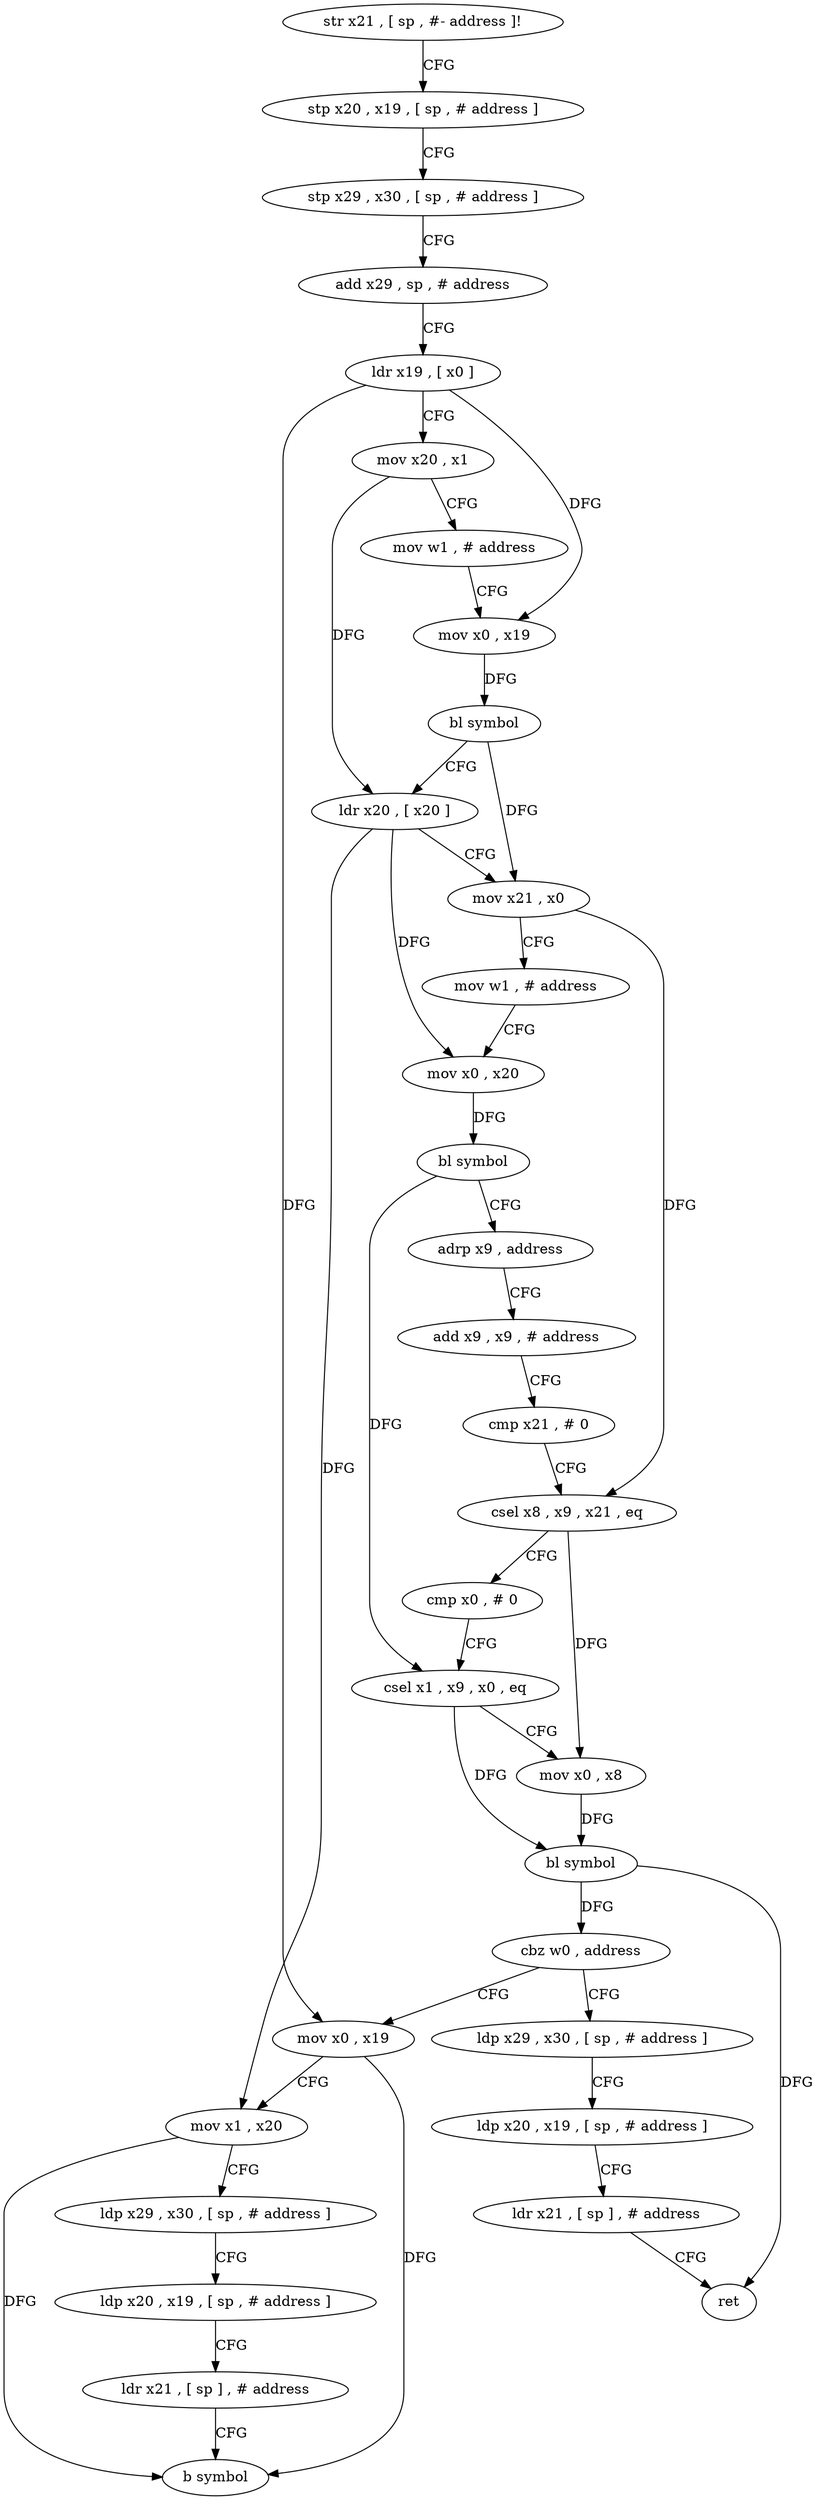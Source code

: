 digraph "func" {
"4232456" [label = "str x21 , [ sp , #- address ]!" ]
"4232460" [label = "stp x20 , x19 , [ sp , # address ]" ]
"4232464" [label = "stp x29 , x30 , [ sp , # address ]" ]
"4232468" [label = "add x29 , sp , # address" ]
"4232472" [label = "ldr x19 , [ x0 ]" ]
"4232476" [label = "mov x20 , x1" ]
"4232480" [label = "mov w1 , # address" ]
"4232484" [label = "mov x0 , x19" ]
"4232488" [label = "bl symbol" ]
"4232492" [label = "ldr x20 , [ x20 ]" ]
"4232496" [label = "mov x21 , x0" ]
"4232500" [label = "mov w1 , # address" ]
"4232504" [label = "mov x0 , x20" ]
"4232508" [label = "bl symbol" ]
"4232512" [label = "adrp x9 , address" ]
"4232516" [label = "add x9 , x9 , # address" ]
"4232520" [label = "cmp x21 , # 0" ]
"4232524" [label = "csel x8 , x9 , x21 , eq" ]
"4232528" [label = "cmp x0 , # 0" ]
"4232532" [label = "csel x1 , x9 , x0 , eq" ]
"4232536" [label = "mov x0 , x8" ]
"4232540" [label = "bl symbol" ]
"4232544" [label = "cbz w0 , address" ]
"4232564" [label = "mov x0 , x19" ]
"4232548" [label = "ldp x29 , x30 , [ sp , # address ]" ]
"4232568" [label = "mov x1 , x20" ]
"4232572" [label = "ldp x29 , x30 , [ sp , # address ]" ]
"4232576" [label = "ldp x20 , x19 , [ sp , # address ]" ]
"4232580" [label = "ldr x21 , [ sp ] , # address" ]
"4232584" [label = "b symbol" ]
"4232552" [label = "ldp x20 , x19 , [ sp , # address ]" ]
"4232556" [label = "ldr x21 , [ sp ] , # address" ]
"4232560" [label = "ret" ]
"4232456" -> "4232460" [ label = "CFG" ]
"4232460" -> "4232464" [ label = "CFG" ]
"4232464" -> "4232468" [ label = "CFG" ]
"4232468" -> "4232472" [ label = "CFG" ]
"4232472" -> "4232476" [ label = "CFG" ]
"4232472" -> "4232484" [ label = "DFG" ]
"4232472" -> "4232564" [ label = "DFG" ]
"4232476" -> "4232480" [ label = "CFG" ]
"4232476" -> "4232492" [ label = "DFG" ]
"4232480" -> "4232484" [ label = "CFG" ]
"4232484" -> "4232488" [ label = "DFG" ]
"4232488" -> "4232492" [ label = "CFG" ]
"4232488" -> "4232496" [ label = "DFG" ]
"4232492" -> "4232496" [ label = "CFG" ]
"4232492" -> "4232504" [ label = "DFG" ]
"4232492" -> "4232568" [ label = "DFG" ]
"4232496" -> "4232500" [ label = "CFG" ]
"4232496" -> "4232524" [ label = "DFG" ]
"4232500" -> "4232504" [ label = "CFG" ]
"4232504" -> "4232508" [ label = "DFG" ]
"4232508" -> "4232512" [ label = "CFG" ]
"4232508" -> "4232532" [ label = "DFG" ]
"4232512" -> "4232516" [ label = "CFG" ]
"4232516" -> "4232520" [ label = "CFG" ]
"4232520" -> "4232524" [ label = "CFG" ]
"4232524" -> "4232528" [ label = "CFG" ]
"4232524" -> "4232536" [ label = "DFG" ]
"4232528" -> "4232532" [ label = "CFG" ]
"4232532" -> "4232536" [ label = "CFG" ]
"4232532" -> "4232540" [ label = "DFG" ]
"4232536" -> "4232540" [ label = "DFG" ]
"4232540" -> "4232544" [ label = "DFG" ]
"4232540" -> "4232560" [ label = "DFG" ]
"4232544" -> "4232564" [ label = "CFG" ]
"4232544" -> "4232548" [ label = "CFG" ]
"4232564" -> "4232568" [ label = "CFG" ]
"4232564" -> "4232584" [ label = "DFG" ]
"4232548" -> "4232552" [ label = "CFG" ]
"4232568" -> "4232572" [ label = "CFG" ]
"4232568" -> "4232584" [ label = "DFG" ]
"4232572" -> "4232576" [ label = "CFG" ]
"4232576" -> "4232580" [ label = "CFG" ]
"4232580" -> "4232584" [ label = "CFG" ]
"4232552" -> "4232556" [ label = "CFG" ]
"4232556" -> "4232560" [ label = "CFG" ]
}
